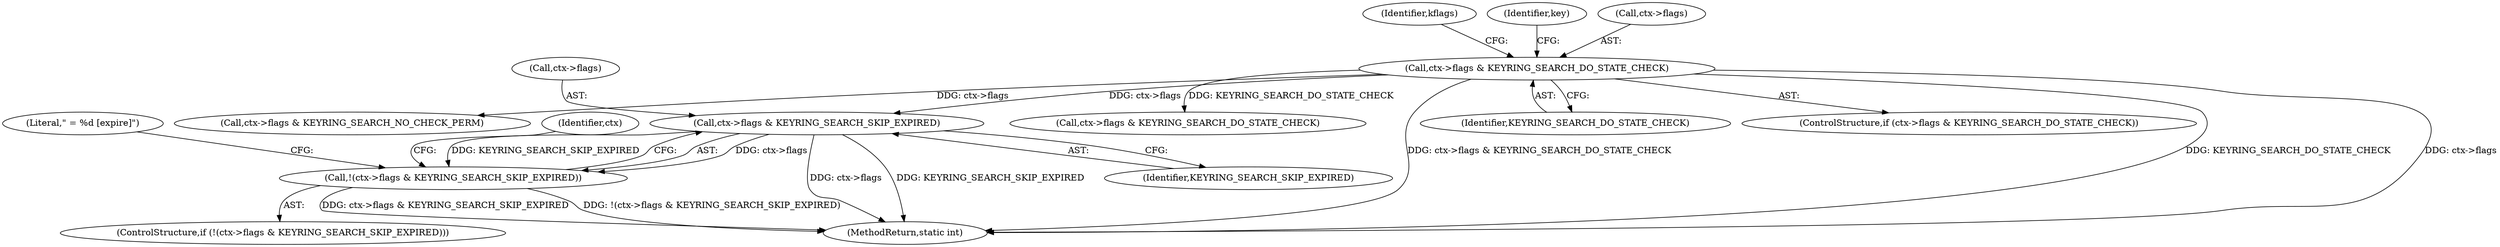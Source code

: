 digraph "0_linux_363b02dab09b3226f3bd1420dad9c72b79a42a76_11@pointer" {
"1000201" [label="(Call,ctx->flags & KEYRING_SEARCH_SKIP_EXPIRED)"];
"1000154" [label="(Call,ctx->flags & KEYRING_SEARCH_DO_STATE_CHECK)"];
"1000200" [label="(Call,!(ctx->flags & KEYRING_SEARCH_SKIP_EXPIRED))"];
"1000208" [label="(Identifier,ctx)"];
"1000200" [label="(Call,!(ctx->flags & KEYRING_SEARCH_SKIP_EXPIRED))"];
"1000201" [label="(Call,ctx->flags & KEYRING_SEARCH_SKIP_EXPIRED)"];
"1000162" [label="(Identifier,kflags)"];
"1000235" [label="(Call,ctx->flags & KEYRING_SEARCH_NO_CHECK_PERM)"];
"1000154" [label="(Call,ctx->flags & KEYRING_SEARCH_DO_STATE_CHECK)"];
"1000308" [label="(MethodReturn,static int)"];
"1000214" [label="(Literal,\" = %d [expire]\")"];
"1000222" [label="(Identifier,key)"];
"1000205" [label="(Identifier,KEYRING_SEARCH_SKIP_EXPIRED)"];
"1000267" [label="(Call,ctx->flags & KEYRING_SEARCH_DO_STATE_CHECK)"];
"1000202" [label="(Call,ctx->flags)"];
"1000199" [label="(ControlStructure,if (!(ctx->flags & KEYRING_SEARCH_SKIP_EXPIRED)))"];
"1000158" [label="(Identifier,KEYRING_SEARCH_DO_STATE_CHECK)"];
"1000155" [label="(Call,ctx->flags)"];
"1000153" [label="(ControlStructure,if (ctx->flags & KEYRING_SEARCH_DO_STATE_CHECK))"];
"1000201" -> "1000200"  [label="AST: "];
"1000201" -> "1000205"  [label="CFG: "];
"1000202" -> "1000201"  [label="AST: "];
"1000205" -> "1000201"  [label="AST: "];
"1000200" -> "1000201"  [label="CFG: "];
"1000201" -> "1000308"  [label="DDG: KEYRING_SEARCH_SKIP_EXPIRED"];
"1000201" -> "1000308"  [label="DDG: ctx->flags"];
"1000201" -> "1000200"  [label="DDG: ctx->flags"];
"1000201" -> "1000200"  [label="DDG: KEYRING_SEARCH_SKIP_EXPIRED"];
"1000154" -> "1000201"  [label="DDG: ctx->flags"];
"1000154" -> "1000153"  [label="AST: "];
"1000154" -> "1000158"  [label="CFG: "];
"1000155" -> "1000154"  [label="AST: "];
"1000158" -> "1000154"  [label="AST: "];
"1000162" -> "1000154"  [label="CFG: "];
"1000222" -> "1000154"  [label="CFG: "];
"1000154" -> "1000308"  [label="DDG: ctx->flags"];
"1000154" -> "1000308"  [label="DDG: KEYRING_SEARCH_DO_STATE_CHECK"];
"1000154" -> "1000308"  [label="DDG: ctx->flags & KEYRING_SEARCH_DO_STATE_CHECK"];
"1000154" -> "1000235"  [label="DDG: ctx->flags"];
"1000154" -> "1000267"  [label="DDG: KEYRING_SEARCH_DO_STATE_CHECK"];
"1000200" -> "1000199"  [label="AST: "];
"1000208" -> "1000200"  [label="CFG: "];
"1000214" -> "1000200"  [label="CFG: "];
"1000200" -> "1000308"  [label="DDG: ctx->flags & KEYRING_SEARCH_SKIP_EXPIRED"];
"1000200" -> "1000308"  [label="DDG: !(ctx->flags & KEYRING_SEARCH_SKIP_EXPIRED)"];
}
